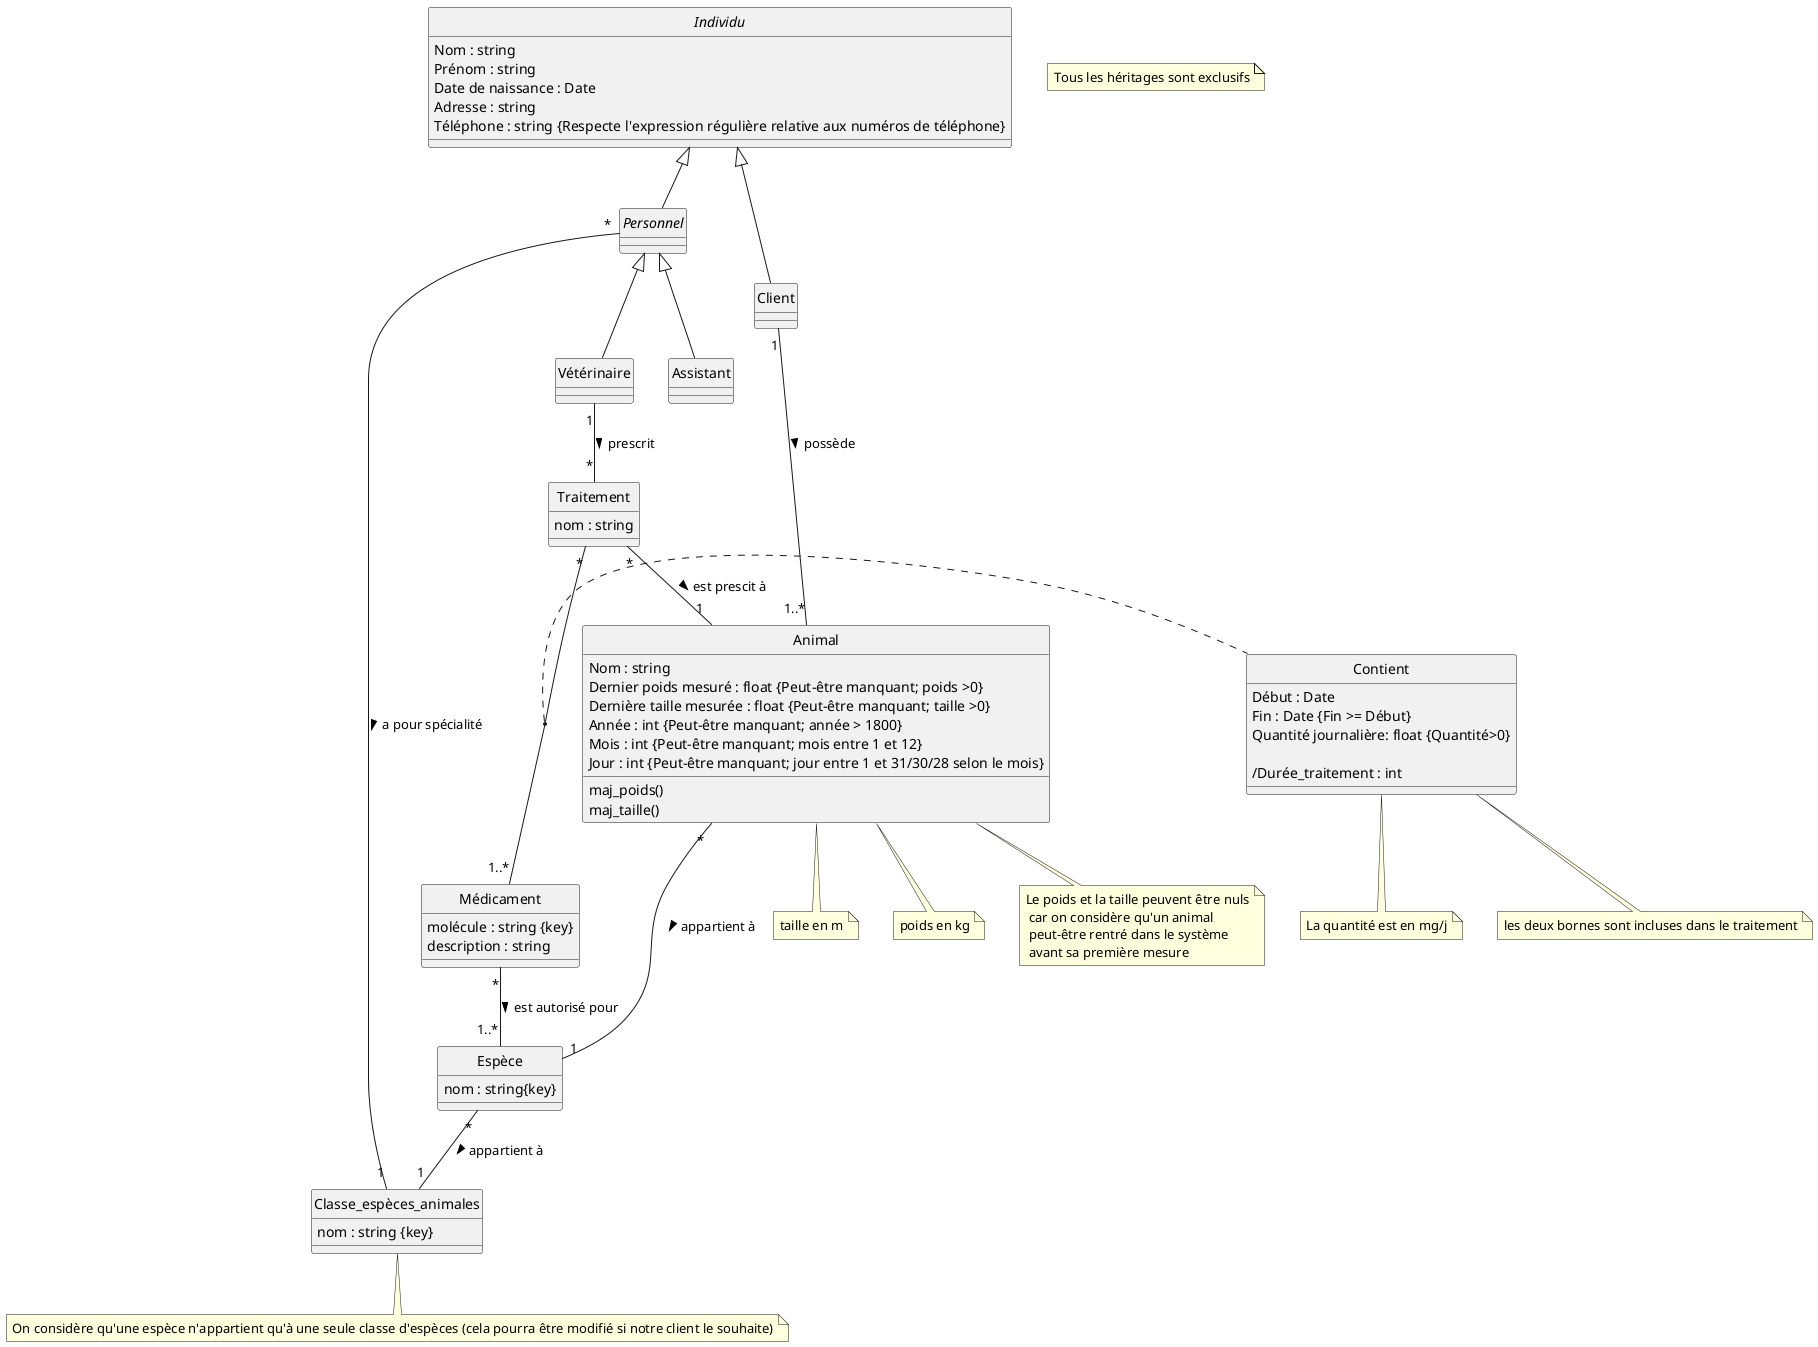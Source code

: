 @startuml
hide circle

abstract class Individu {
  Nom : string
  Prénom : string
  Date de naissance : Date
  Adresse : string
  Téléphone : string {Respecte l'expression régulière relative aux numéros de téléphone}
}

class Client {
}

abstract class Personnel{
}

class Classe_espèces_animales{
  nom : string {key}
}

class Animal{
  Nom : string
  Dernier poids mesuré : float {Peut-être manquant; poids >0}
  Dernière taille mesurée : float {Peut-être manquant; taille >0}
  Année : int {Peut-être manquant; année > 1800}
  Mois : int {Peut-être manquant; mois entre 1 et 12}
  Jour : int {Peut-être manquant; jour entre 1 et 31/30/28 selon le mois}

  maj_poids()
  maj_taille()
}

class Espèce{
  nom : string{key}
}

class Médicament{
  molécule : string {key}
  description : string
}

class Contient{
  Début : Date
  Fin : Date {Fin >= Début}
  Quantité journalière: float {Quantité>0}

  /Durée_traitement : int
}

class Traitement{
  nom : string
}

Individu <|-- Client
Individu <|-- Personnel
Personnel <|-- Assistant
Personnel <|-- Vétérinaire

Personnel "*" -- "1" Classe_espèces_animales: a pour spécialité >
Espèce "*" -- "1" Classe_espèces_animales: appartient à >
Animal "*" -- "1" Espèce: appartient à >
Client "1" -- "1..*" Animal : possède >

Médicament "*" -- "1..*" Espèce : est autorisé pour >
Vétérinaire "1" -- "*" Traitement : prescrit >
Traitement "*" -- "1" Animal : est prescit à >
Traitement "*" -- "1..*" Médicament
(Traitement,Médicament) .. Contient


note "Tous les héritages sont exclusifs" as N1
note "La quantité est en mg/j" as N2
note "On considère qu'une espèce n'appartient qu'à une seule classe d'espèces (cela pourra être modifié si notre client le souhaite)" as N3
note "taille en m" as N4
note "poids en kg" as N5
note "les deux bornes sont incluses dans le traitement" as N6
note "Le poids et la taille peuvent être nuls\n car on considère qu'un animal\n peut-être rentré dans le système\n avant sa première mesure" as N7

Animal .. N7
Contient .. N6
Animal .. N4
Animal .. N5
Classe_espèces_animales .. N3
Contient .. N2
@enduml